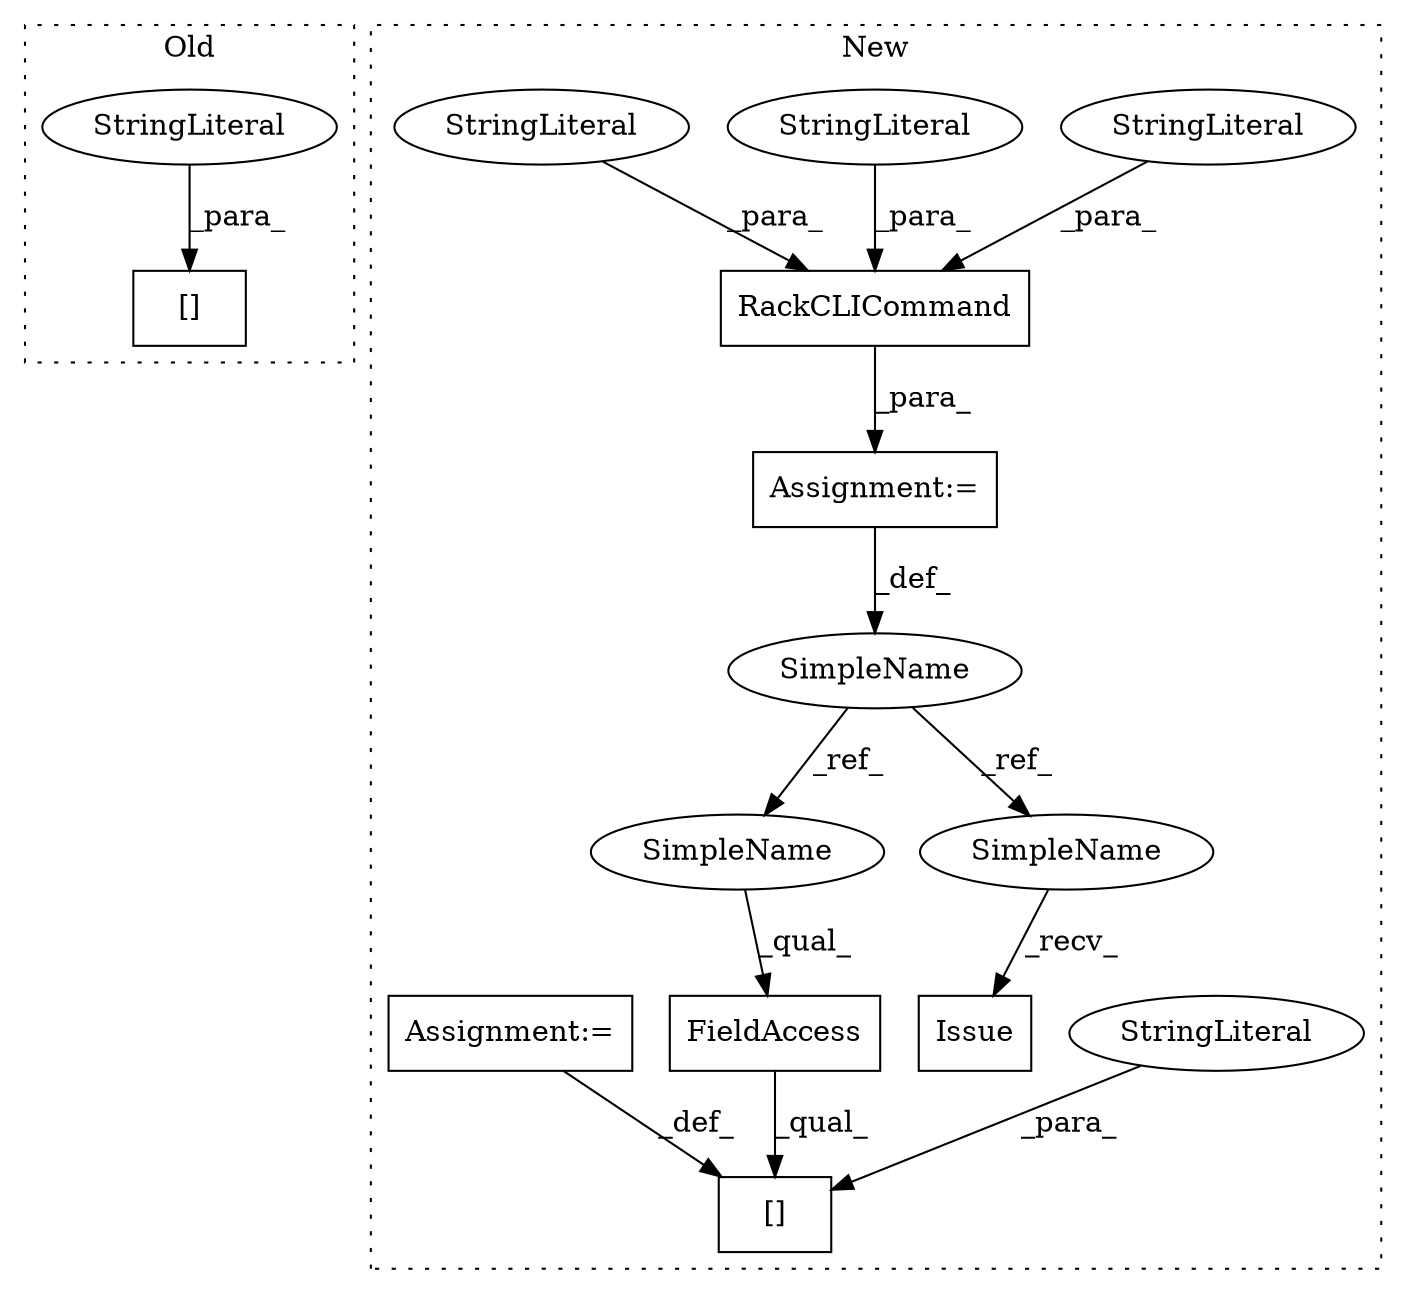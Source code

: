 digraph G {
subgraph cluster0 {
1 [label="[]" a="2" s="2844,2855" l="7,1" shape="box"];
5 [label="StringLiteral" a="45" s="2851" l="4" shape="ellipse"];
label = "Old";
style="dotted";
}
subgraph cluster1 {
2 [label="RackCLICommand" a="32" s="4591,4644" l="15,1" shape="box"];
3 [label="[]" a="2" s="4651,4667" l="10,1" shape="box"];
4 [label="Issue" a="32" s="4839" l="7" shape="box"];
6 [label="StringLiteral" a="45" s="4661" l="6" shape="ellipse"];
7 [label="StringLiteral" a="45" s="4636" l="8" shape="ellipse"];
8 [label="StringLiteral" a="45" s="4627" l="8" shape="ellipse"];
9 [label="StringLiteral" a="45" s="4611" l="15" shape="ellipse"];
10 [label="SimpleName" a="42" s="4582" l="3" shape="ellipse"];
11 [label="FieldAccess" a="22" s="4651" l="9" shape="box"];
12 [label="Assignment:=" a="7" s="4585" l="1" shape="box"];
13 [label="Assignment:=" a="7" s="4668" l="1" shape="box"];
14 [label="SimpleName" a="42" s="4651" l="3" shape="ellipse"];
15 [label="SimpleName" a="42" s="4835" l="3" shape="ellipse"];
label = "New";
style="dotted";
}
2 -> 12 [label="_para_"];
5 -> 1 [label="_para_"];
6 -> 3 [label="_para_"];
7 -> 2 [label="_para_"];
8 -> 2 [label="_para_"];
9 -> 2 [label="_para_"];
10 -> 15 [label="_ref_"];
10 -> 14 [label="_ref_"];
11 -> 3 [label="_qual_"];
12 -> 10 [label="_def_"];
13 -> 3 [label="_def_"];
14 -> 11 [label="_qual_"];
15 -> 4 [label="_recv_"];
}